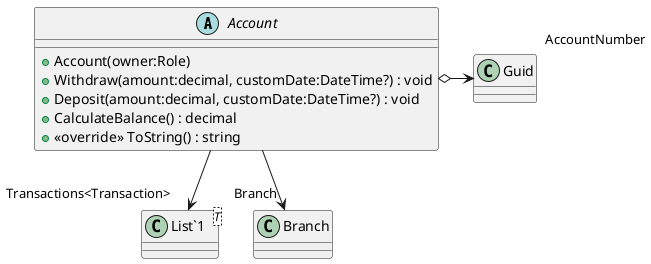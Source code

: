 @startuml
abstract class Account {
    + Account(owner:Role)
    + Withdraw(amount:decimal, customDate:DateTime?) : void
    + Deposit(amount:decimal, customDate:DateTime?) : void
    + CalculateBalance() : decimal
    + <<override>> ToString() : string
}
class "List`1"<T> {
}
Account o-> "AccountNumber" Guid
Account --> "Branch" Branch
Account --> "Transactions<Transaction>" "List`1"
@enduml
